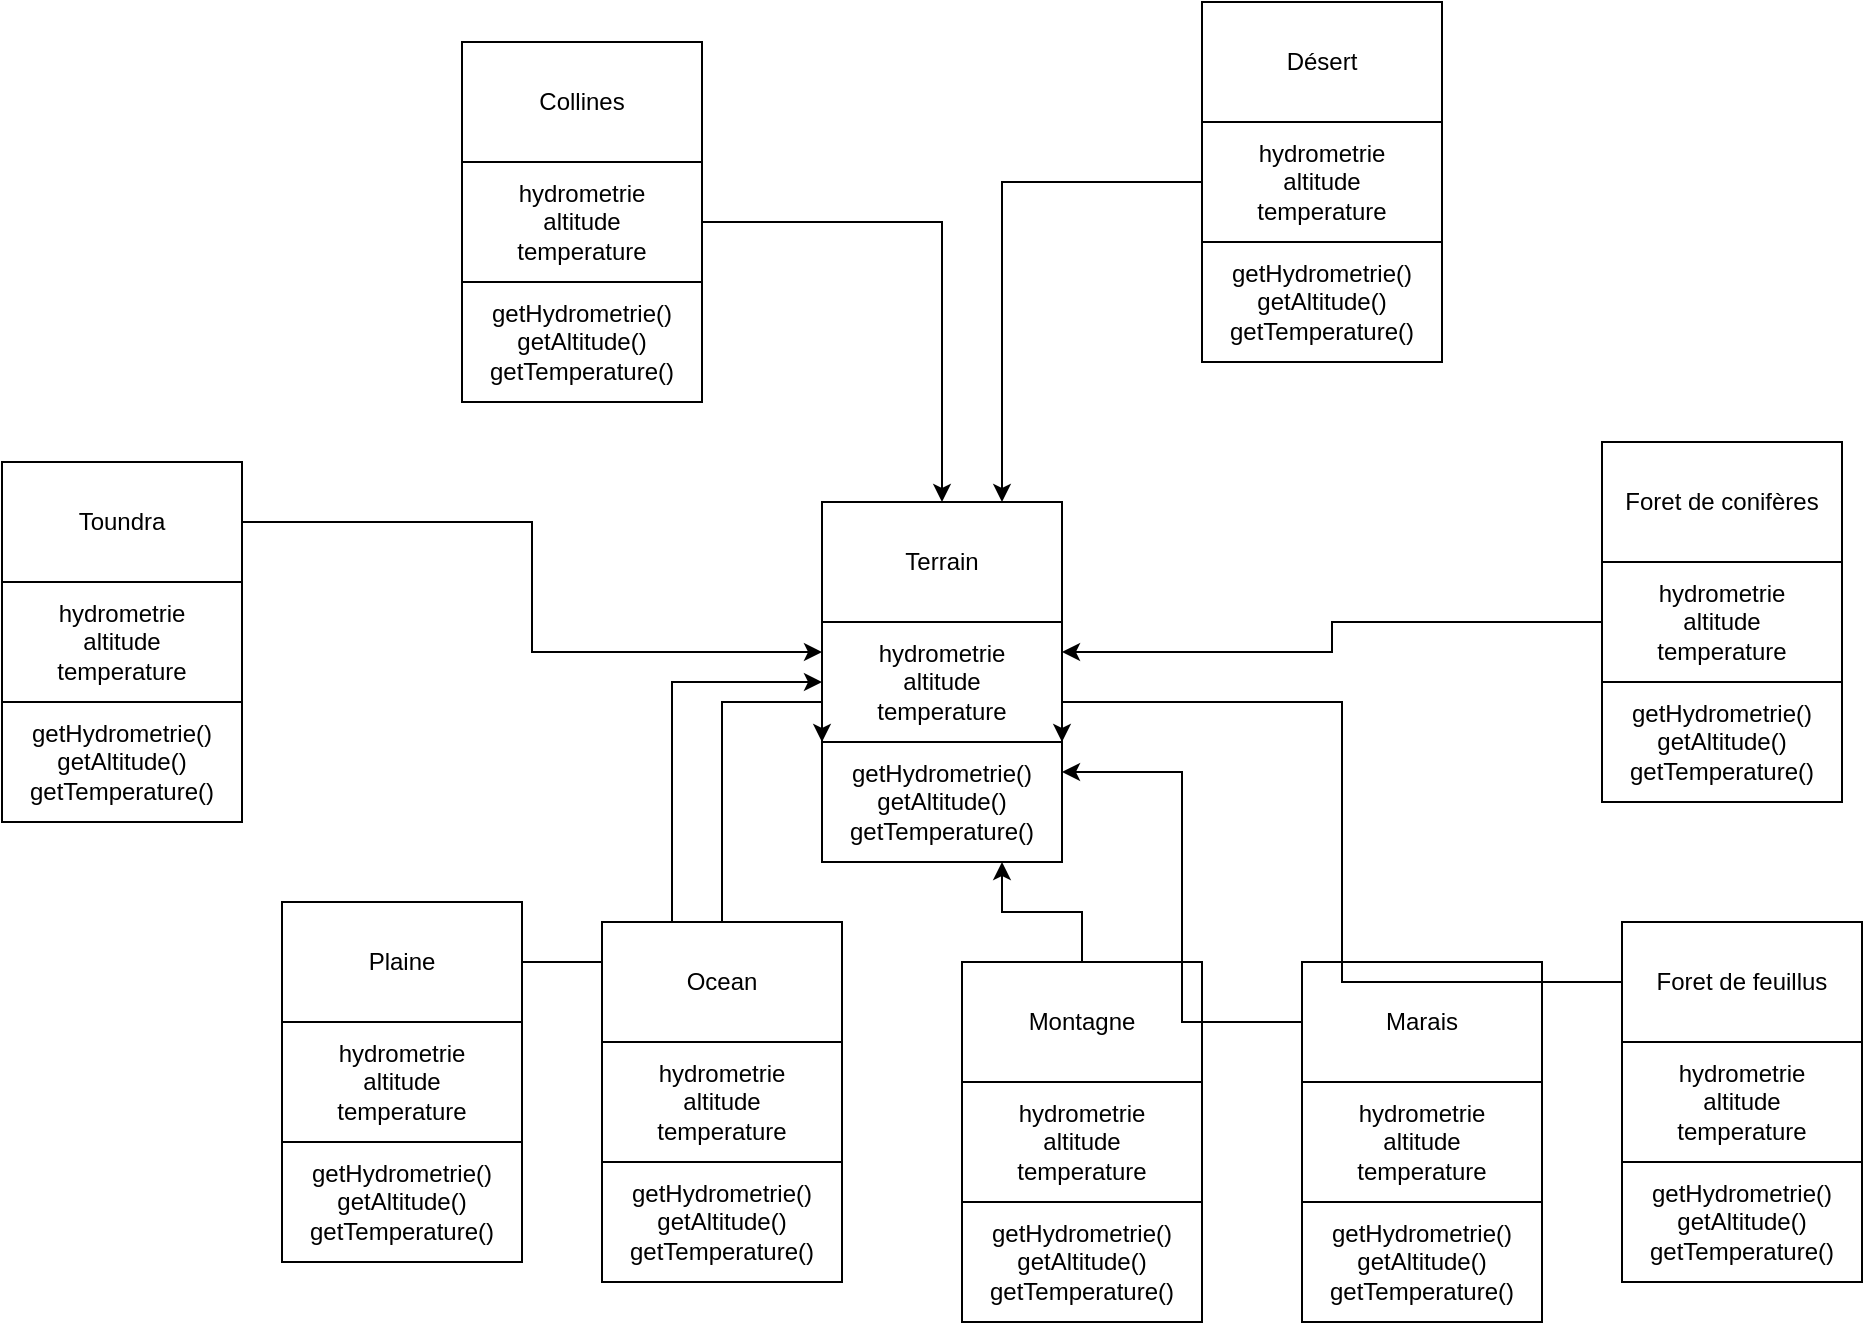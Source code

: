 <mxfile version="22.1.8" type="github">
  <diagram name="Page-1" id="Tnb1LYuD4v5Ze2TXLWT_">
    <mxGraphModel dx="2271" dy="1918" grid="1" gridSize="10" guides="1" tooltips="1" connect="1" arrows="1" fold="1" page="1" pageScale="1" pageWidth="827" pageHeight="1169" math="0" shadow="0">
      <root>
        <mxCell id="0" />
        <mxCell id="1" parent="0" />
        <mxCell id="YOcneu-sLdmkh1eba5YB-1" value="Terrain" style="rounded=0;whiteSpace=wrap;html=1;" vertex="1" parent="1">
          <mxGeometry x="330" y="70" width="120" height="60" as="geometry" />
        </mxCell>
        <mxCell id="YOcneu-sLdmkh1eba5YB-2" value="hydrometrie&lt;br&gt;altitude&lt;br&gt;temperature" style="rounded=0;whiteSpace=wrap;html=1;" vertex="1" parent="1">
          <mxGeometry x="330" y="130" width="120" height="60" as="geometry" />
        </mxCell>
        <mxCell id="YOcneu-sLdmkh1eba5YB-3" value="getHydrometrie()&lt;br&gt;getAltitude()&lt;br&gt;getTemperature()" style="rounded=0;whiteSpace=wrap;html=1;" vertex="1" parent="1">
          <mxGeometry x="330" y="190" width="120" height="60" as="geometry" />
        </mxCell>
        <mxCell id="YOcneu-sLdmkh1eba5YB-63" style="edgeStyle=orthogonalEdgeStyle;rounded=0;orthogonalLoop=1;jettySize=auto;html=1;entryX=0;entryY=0.5;entryDx=0;entryDy=0;" edge="1" parent="1" source="YOcneu-sLdmkh1eba5YB-28" target="YOcneu-sLdmkh1eba5YB-2">
          <mxGeometry relative="1" as="geometry" />
        </mxCell>
        <mxCell id="YOcneu-sLdmkh1eba5YB-28" value="Plaine" style="rounded=0;whiteSpace=wrap;html=1;" vertex="1" parent="1">
          <mxGeometry x="60" y="270" width="120" height="60" as="geometry" />
        </mxCell>
        <mxCell id="YOcneu-sLdmkh1eba5YB-29" value="hydrometrie&lt;br&gt;altitude&lt;br&gt;temperature" style="rounded=0;whiteSpace=wrap;html=1;" vertex="1" parent="1">
          <mxGeometry x="60" y="330" width="120" height="60" as="geometry" />
        </mxCell>
        <mxCell id="YOcneu-sLdmkh1eba5YB-30" value="getHydrometrie()&lt;br&gt;getAltitude()&lt;br&gt;getTemperature()" style="rounded=0;whiteSpace=wrap;html=1;" vertex="1" parent="1">
          <mxGeometry x="60" y="390" width="120" height="60" as="geometry" />
        </mxCell>
        <mxCell id="YOcneu-sLdmkh1eba5YB-62" style="edgeStyle=orthogonalEdgeStyle;rounded=0;orthogonalLoop=1;jettySize=auto;html=1;entryX=0;entryY=0;entryDx=0;entryDy=0;" edge="1" parent="1" source="YOcneu-sLdmkh1eba5YB-31" target="YOcneu-sLdmkh1eba5YB-3">
          <mxGeometry relative="1" as="geometry" />
        </mxCell>
        <mxCell id="YOcneu-sLdmkh1eba5YB-31" value="Ocean" style="rounded=0;whiteSpace=wrap;html=1;" vertex="1" parent="1">
          <mxGeometry x="220" y="280" width="120" height="60" as="geometry" />
        </mxCell>
        <mxCell id="YOcneu-sLdmkh1eba5YB-32" value="hydrometrie&lt;br&gt;altitude&lt;br&gt;temperature" style="rounded=0;whiteSpace=wrap;html=1;" vertex="1" parent="1">
          <mxGeometry x="220" y="340" width="120" height="60" as="geometry" />
        </mxCell>
        <mxCell id="YOcneu-sLdmkh1eba5YB-33" value="getHydrometrie()&lt;br&gt;getAltitude()&lt;br&gt;getTemperature()" style="rounded=0;whiteSpace=wrap;html=1;" vertex="1" parent="1">
          <mxGeometry x="220" y="400" width="120" height="60" as="geometry" />
        </mxCell>
        <mxCell id="YOcneu-sLdmkh1eba5YB-61" style="edgeStyle=orthogonalEdgeStyle;rounded=0;orthogonalLoop=1;jettySize=auto;html=1;entryX=0.75;entryY=1;entryDx=0;entryDy=0;" edge="1" parent="1" source="YOcneu-sLdmkh1eba5YB-34" target="YOcneu-sLdmkh1eba5YB-3">
          <mxGeometry relative="1" as="geometry" />
        </mxCell>
        <mxCell id="YOcneu-sLdmkh1eba5YB-34" value="Montagne" style="rounded=0;whiteSpace=wrap;html=1;" vertex="1" parent="1">
          <mxGeometry x="400" y="300" width="120" height="60" as="geometry" />
        </mxCell>
        <mxCell id="YOcneu-sLdmkh1eba5YB-35" value="hydrometrie&lt;br&gt;altitude&lt;br&gt;temperature" style="rounded=0;whiteSpace=wrap;html=1;" vertex="1" parent="1">
          <mxGeometry x="400" y="360" width="120" height="60" as="geometry" />
        </mxCell>
        <mxCell id="YOcneu-sLdmkh1eba5YB-36" value="getHydrometrie()&lt;br&gt;getAltitude()&lt;br&gt;getTemperature()" style="rounded=0;whiteSpace=wrap;html=1;" vertex="1" parent="1">
          <mxGeometry x="400" y="420" width="120" height="60" as="geometry" />
        </mxCell>
        <mxCell id="YOcneu-sLdmkh1eba5YB-60" style="edgeStyle=orthogonalEdgeStyle;rounded=0;orthogonalLoop=1;jettySize=auto;html=1;entryX=1;entryY=0.25;entryDx=0;entryDy=0;" edge="1" parent="1" source="YOcneu-sLdmkh1eba5YB-37" target="YOcneu-sLdmkh1eba5YB-3">
          <mxGeometry relative="1" as="geometry" />
        </mxCell>
        <mxCell id="YOcneu-sLdmkh1eba5YB-37" value="Marais" style="rounded=0;whiteSpace=wrap;html=1;" vertex="1" parent="1">
          <mxGeometry x="570" y="300" width="120" height="60" as="geometry" />
        </mxCell>
        <mxCell id="YOcneu-sLdmkh1eba5YB-38" value="hydrometrie&lt;br&gt;altitude&lt;br&gt;temperature" style="rounded=0;whiteSpace=wrap;html=1;" vertex="1" parent="1">
          <mxGeometry x="570" y="360" width="120" height="60" as="geometry" />
        </mxCell>
        <mxCell id="YOcneu-sLdmkh1eba5YB-39" value="getHydrometrie()&lt;br&gt;getAltitude()&lt;br&gt;getTemperature()" style="rounded=0;whiteSpace=wrap;html=1;" vertex="1" parent="1">
          <mxGeometry x="570" y="420" width="120" height="60" as="geometry" />
        </mxCell>
        <mxCell id="YOcneu-sLdmkh1eba5YB-59" style="edgeStyle=orthogonalEdgeStyle;rounded=0;orthogonalLoop=1;jettySize=auto;html=1;entryX=1;entryY=0;entryDx=0;entryDy=0;" edge="1" parent="1" source="YOcneu-sLdmkh1eba5YB-40" target="YOcneu-sLdmkh1eba5YB-3">
          <mxGeometry relative="1" as="geometry" />
        </mxCell>
        <mxCell id="YOcneu-sLdmkh1eba5YB-40" value="Foret de feuillus" style="rounded=0;whiteSpace=wrap;html=1;" vertex="1" parent="1">
          <mxGeometry x="730" y="280" width="120" height="60" as="geometry" />
        </mxCell>
        <mxCell id="YOcneu-sLdmkh1eba5YB-41" value="hydrometrie&lt;br&gt;altitude&lt;br&gt;temperature" style="rounded=0;whiteSpace=wrap;html=1;" vertex="1" parent="1">
          <mxGeometry x="730" y="340" width="120" height="60" as="geometry" />
        </mxCell>
        <mxCell id="YOcneu-sLdmkh1eba5YB-42" value="getHydrometrie()&lt;br&gt;getAltitude()&lt;br&gt;getTemperature()" style="rounded=0;whiteSpace=wrap;html=1;" vertex="1" parent="1">
          <mxGeometry x="730" y="400" width="120" height="60" as="geometry" />
        </mxCell>
        <mxCell id="YOcneu-sLdmkh1eba5YB-55" style="edgeStyle=orthogonalEdgeStyle;rounded=0;orthogonalLoop=1;jettySize=auto;html=1;entryX=0;entryY=0.25;entryDx=0;entryDy=0;" edge="1" parent="1" source="YOcneu-sLdmkh1eba5YB-43" target="YOcneu-sLdmkh1eba5YB-2">
          <mxGeometry relative="1" as="geometry" />
        </mxCell>
        <mxCell id="YOcneu-sLdmkh1eba5YB-43" value="Toundra" style="rounded=0;whiteSpace=wrap;html=1;" vertex="1" parent="1">
          <mxGeometry x="-80" y="50" width="120" height="60" as="geometry" />
        </mxCell>
        <mxCell id="YOcneu-sLdmkh1eba5YB-44" value="hydrometrie&lt;br&gt;altitude&lt;br&gt;temperature" style="rounded=0;whiteSpace=wrap;html=1;" vertex="1" parent="1">
          <mxGeometry x="-80" y="110" width="120" height="60" as="geometry" />
        </mxCell>
        <mxCell id="YOcneu-sLdmkh1eba5YB-45" value="getHydrometrie()&lt;br&gt;getAltitude()&lt;br&gt;getTemperature()" style="rounded=0;whiteSpace=wrap;html=1;" vertex="1" parent="1">
          <mxGeometry x="-80" y="170" width="120" height="60" as="geometry" />
        </mxCell>
        <mxCell id="YOcneu-sLdmkh1eba5YB-46" value="Foret de conifères" style="rounded=0;whiteSpace=wrap;html=1;" vertex="1" parent="1">
          <mxGeometry x="720" y="40" width="120" height="60" as="geometry" />
        </mxCell>
        <mxCell id="YOcneu-sLdmkh1eba5YB-58" style="edgeStyle=orthogonalEdgeStyle;rounded=0;orthogonalLoop=1;jettySize=auto;html=1;entryX=1;entryY=0.25;entryDx=0;entryDy=0;" edge="1" parent="1" source="YOcneu-sLdmkh1eba5YB-47" target="YOcneu-sLdmkh1eba5YB-2">
          <mxGeometry relative="1" as="geometry" />
        </mxCell>
        <mxCell id="YOcneu-sLdmkh1eba5YB-47" value="hydrometrie&lt;br&gt;altitude&lt;br&gt;temperature" style="rounded=0;whiteSpace=wrap;html=1;" vertex="1" parent="1">
          <mxGeometry x="720" y="100" width="120" height="60" as="geometry" />
        </mxCell>
        <mxCell id="YOcneu-sLdmkh1eba5YB-48" value="getHydrometrie()&lt;br&gt;getAltitude()&lt;br&gt;getTemperature()" style="rounded=0;whiteSpace=wrap;html=1;" vertex="1" parent="1">
          <mxGeometry x="720" y="160" width="120" height="60" as="geometry" />
        </mxCell>
        <mxCell id="YOcneu-sLdmkh1eba5YB-49" value="Collines" style="rounded=0;whiteSpace=wrap;html=1;" vertex="1" parent="1">
          <mxGeometry x="150" y="-160" width="120" height="60" as="geometry" />
        </mxCell>
        <mxCell id="YOcneu-sLdmkh1eba5YB-56" style="edgeStyle=orthogonalEdgeStyle;rounded=0;orthogonalLoop=1;jettySize=auto;html=1;entryX=0.5;entryY=0;entryDx=0;entryDy=0;" edge="1" parent="1" source="YOcneu-sLdmkh1eba5YB-50" target="YOcneu-sLdmkh1eba5YB-1">
          <mxGeometry relative="1" as="geometry" />
        </mxCell>
        <mxCell id="YOcneu-sLdmkh1eba5YB-50" value="hydrometrie&lt;br&gt;altitude&lt;br&gt;temperature" style="rounded=0;whiteSpace=wrap;html=1;" vertex="1" parent="1">
          <mxGeometry x="150" y="-100" width="120" height="60" as="geometry" />
        </mxCell>
        <mxCell id="YOcneu-sLdmkh1eba5YB-51" value="getHydrometrie()&lt;br&gt;getAltitude()&lt;br&gt;getTemperature()" style="rounded=0;whiteSpace=wrap;html=1;" vertex="1" parent="1">
          <mxGeometry x="150" y="-40" width="120" height="60" as="geometry" />
        </mxCell>
        <mxCell id="YOcneu-sLdmkh1eba5YB-52" value="Désert" style="rounded=0;whiteSpace=wrap;html=1;" vertex="1" parent="1">
          <mxGeometry x="520" y="-180" width="120" height="60" as="geometry" />
        </mxCell>
        <mxCell id="YOcneu-sLdmkh1eba5YB-57" style="edgeStyle=orthogonalEdgeStyle;rounded=0;orthogonalLoop=1;jettySize=auto;html=1;entryX=0.75;entryY=0;entryDx=0;entryDy=0;" edge="1" parent="1" source="YOcneu-sLdmkh1eba5YB-53" target="YOcneu-sLdmkh1eba5YB-1">
          <mxGeometry relative="1" as="geometry" />
        </mxCell>
        <mxCell id="YOcneu-sLdmkh1eba5YB-53" value="hydrometrie&lt;br&gt;altitude&lt;br&gt;temperature" style="rounded=0;whiteSpace=wrap;html=1;" vertex="1" parent="1">
          <mxGeometry x="520" y="-120" width="120" height="60" as="geometry" />
        </mxCell>
        <mxCell id="YOcneu-sLdmkh1eba5YB-54" value="getHydrometrie()&lt;br&gt;getAltitude()&lt;br&gt;getTemperature()" style="rounded=0;whiteSpace=wrap;html=1;" vertex="1" parent="1">
          <mxGeometry x="520" y="-60" width="120" height="60" as="geometry" />
        </mxCell>
      </root>
    </mxGraphModel>
  </diagram>
</mxfile>
